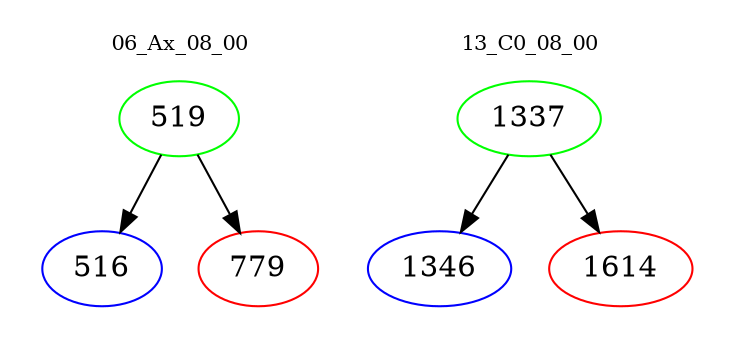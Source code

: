 digraph{
subgraph cluster_0 {
color = white
label = "06_Ax_08_00";
fontsize=10;
T0_519 [label="519", color="green"]
T0_519 -> T0_516 [color="black"]
T0_516 [label="516", color="blue"]
T0_519 -> T0_779 [color="black"]
T0_779 [label="779", color="red"]
}
subgraph cluster_1 {
color = white
label = "13_C0_08_00";
fontsize=10;
T1_1337 [label="1337", color="green"]
T1_1337 -> T1_1346 [color="black"]
T1_1346 [label="1346", color="blue"]
T1_1337 -> T1_1614 [color="black"]
T1_1614 [label="1614", color="red"]
}
}
